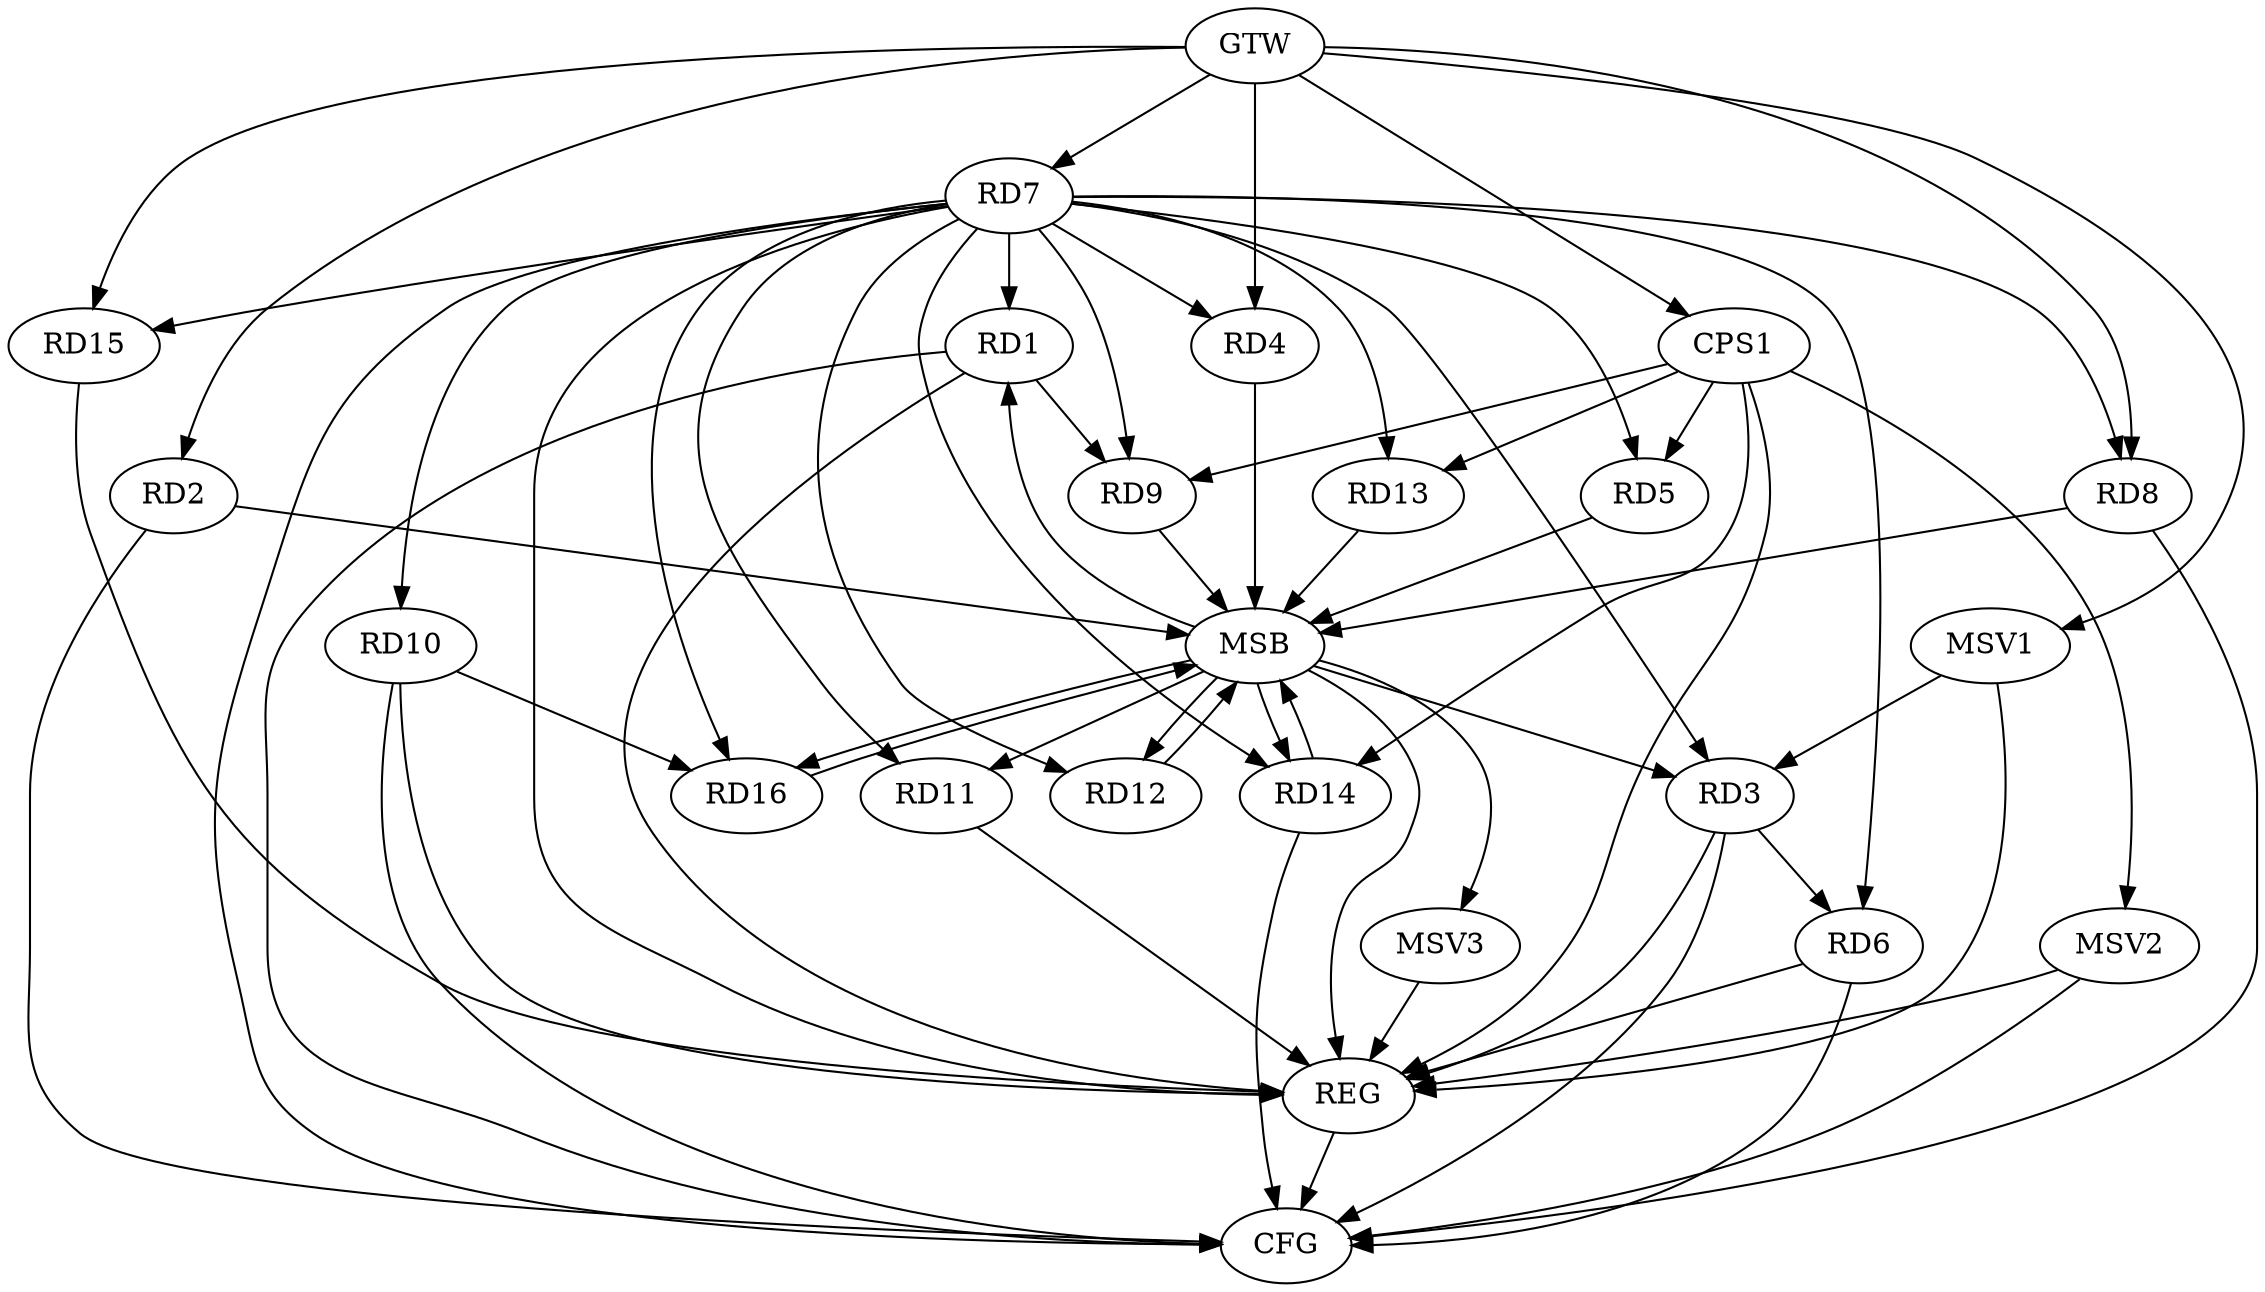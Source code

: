 strict digraph G {
  RD1 [ label="RD1" ];
  RD2 [ label="RD2" ];
  RD3 [ label="RD3" ];
  RD4 [ label="RD4" ];
  RD5 [ label="RD5" ];
  RD6 [ label="RD6" ];
  RD7 [ label="RD7" ];
  RD8 [ label="RD8" ];
  RD9 [ label="RD9" ];
  RD10 [ label="RD10" ];
  RD11 [ label="RD11" ];
  RD12 [ label="RD12" ];
  RD13 [ label="RD13" ];
  RD14 [ label="RD14" ];
  RD15 [ label="RD15" ];
  RD16 [ label="RD16" ];
  CPS1 [ label="CPS1" ];
  GTW [ label="GTW" ];
  REG [ label="REG" ];
  MSB [ label="MSB" ];
  CFG [ label="CFG" ];
  MSV1 [ label="MSV1" ];
  MSV2 [ label="MSV2" ];
  MSV3 [ label="MSV3" ];
  RD1 -> RD9;
  RD3 -> RD6;
  RD7 -> RD3;
  RD7 -> RD6;
  RD7 -> RD9;
  RD7 -> RD16;
  RD10 -> RD16;
  CPS1 -> RD5;
  CPS1 -> RD9;
  CPS1 -> RD13;
  CPS1 -> RD14;
  GTW -> RD2;
  GTW -> RD4;
  GTW -> RD7;
  GTW -> RD8;
  GTW -> RD15;
  GTW -> CPS1;
  RD1 -> REG;
  RD3 -> REG;
  RD6 -> REG;
  RD7 -> REG;
  RD10 -> REG;
  RD11 -> REG;
  RD15 -> REG;
  CPS1 -> REG;
  RD2 -> MSB;
  MSB -> RD1;
  MSB -> RD16;
  MSB -> REG;
  RD4 -> MSB;
  MSB -> RD14;
  RD5 -> MSB;
  RD8 -> MSB;
  MSB -> RD12;
  RD9 -> MSB;
  RD12 -> MSB;
  RD13 -> MSB;
  RD14 -> MSB;
  RD16 -> MSB;
  MSB -> RD3;
  MSB -> RD11;
  RD3 -> CFG;
  RD1 -> CFG;
  RD2 -> CFG;
  RD14 -> CFG;
  RD10 -> CFG;
  RD6 -> CFG;
  RD8 -> CFG;
  REG -> CFG;
  RD7 -> CFG;
  RD7 -> RD15;
  RD7 -> RD8;
  RD7 -> RD5;
  RD7 -> RD14;
  RD7 -> RD12;
  RD7 -> RD10;
  RD7 -> RD4;
  RD7 -> RD11;
  RD7 -> RD1;
  RD7 -> RD13;
  MSV1 -> RD3;
  GTW -> MSV1;
  MSV1 -> REG;
  CPS1 -> MSV2;
  MSV2 -> REG;
  MSV2 -> CFG;
  MSB -> MSV3;
  MSV3 -> REG;
}
